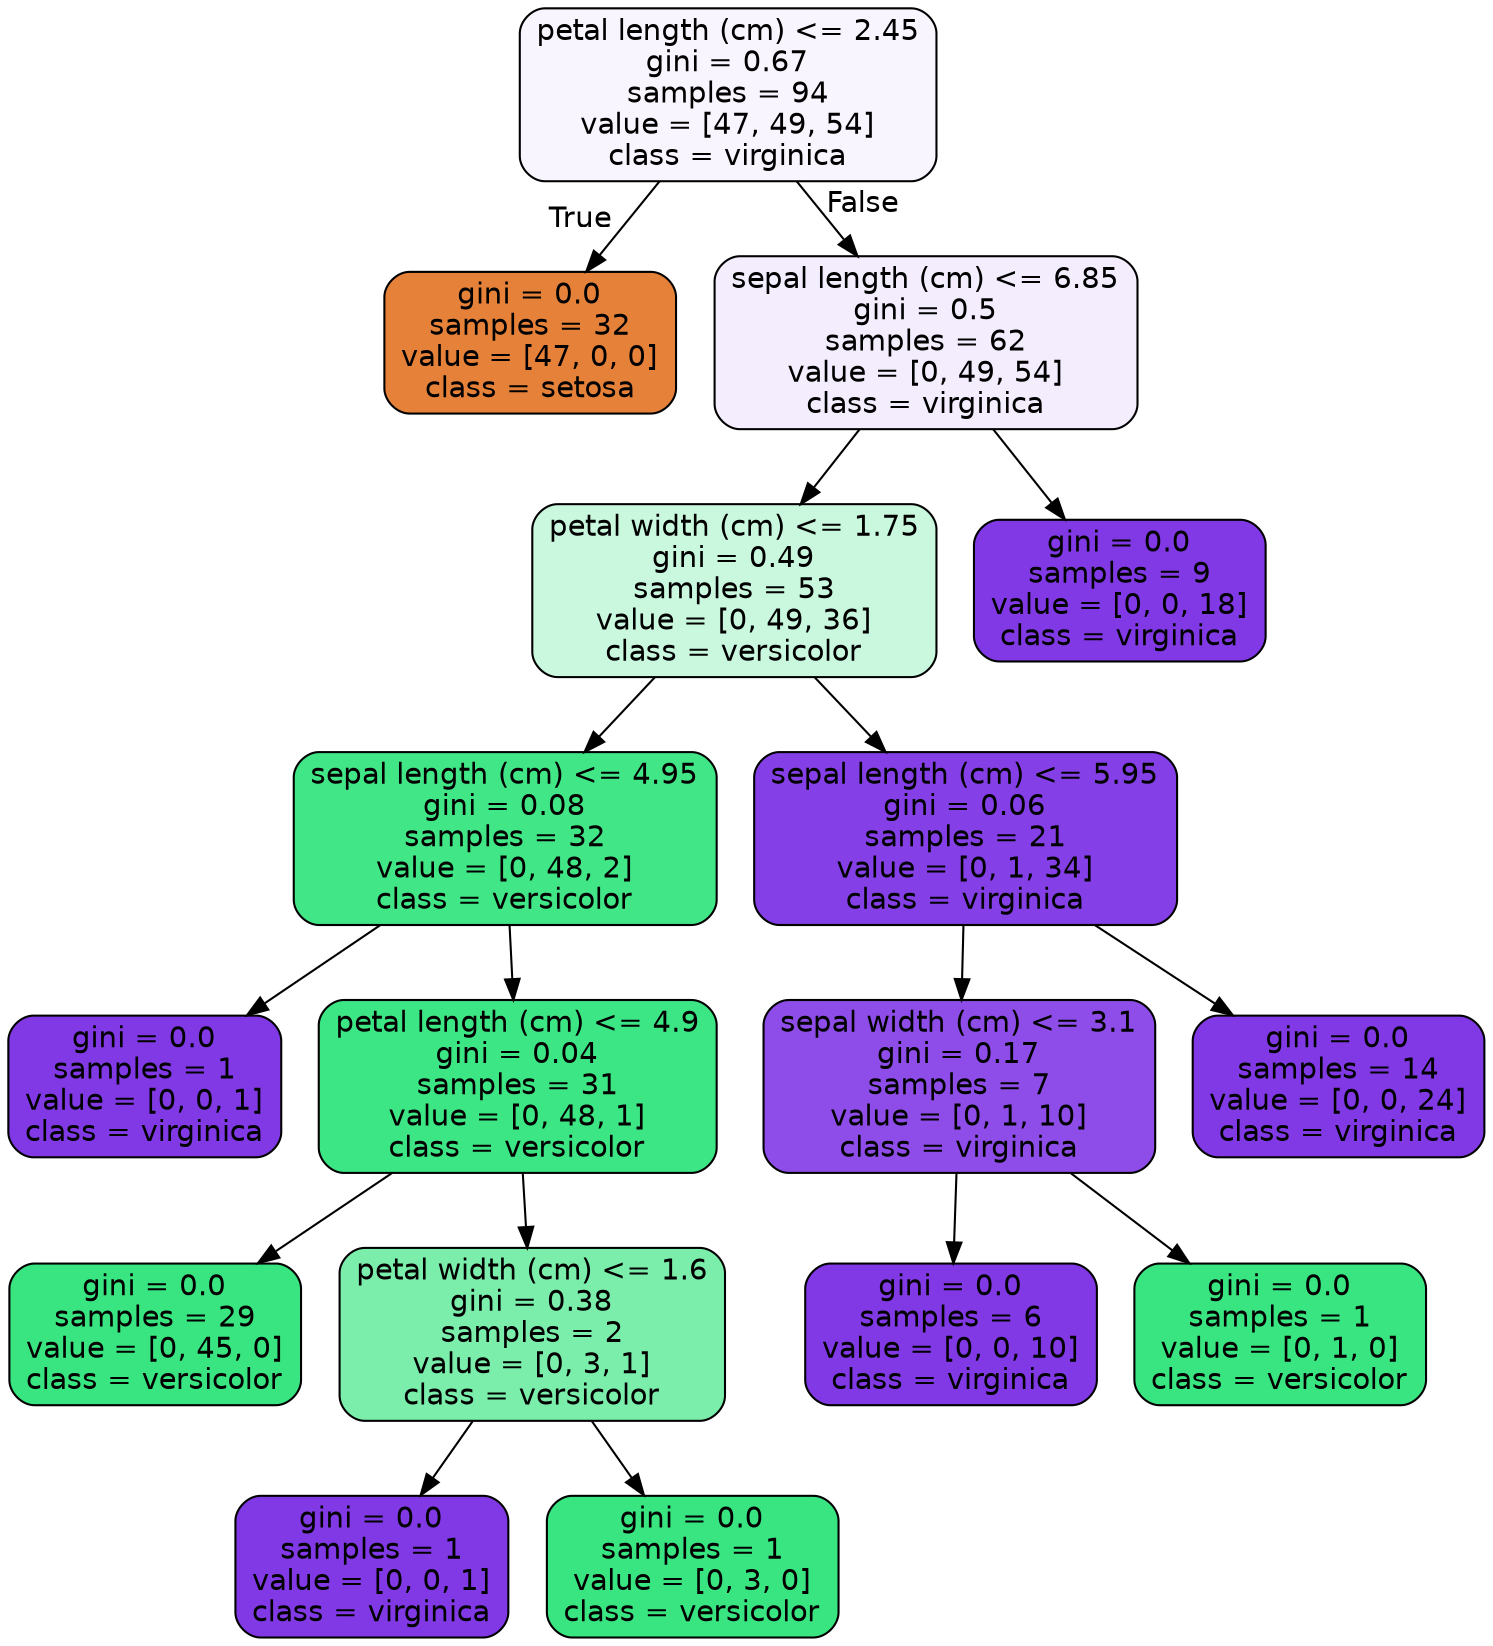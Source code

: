 digraph Tree {
node [shape=box, style="filled, rounded", color="black", fontname=helvetica] ;
edge [fontname=helvetica] ;
0 [label="petal length (cm) <= 2.45\ngini = 0.67\nsamples = 94\nvalue = [47, 49, 54]\nclass = virginica", fillcolor="#f9f5fe"] ;
1 [label="gini = 0.0\nsamples = 32\nvalue = [47, 0, 0]\nclass = setosa", fillcolor="#e58139"] ;
0 -> 1 [labeldistance=2.5, labelangle=45, headlabel="True"] ;
2 [label="sepal length (cm) <= 6.85\ngini = 0.5\nsamples = 62\nvalue = [0, 49, 54]\nclass = virginica", fillcolor="#f3edfd"] ;
0 -> 2 [labeldistance=2.5, labelangle=-45, headlabel="False"] ;
3 [label="petal width (cm) <= 1.75\ngini = 0.49\nsamples = 53\nvalue = [0, 49, 36]\nclass = versicolor", fillcolor="#caf8de"] ;
2 -> 3 ;
4 [label="sepal length (cm) <= 4.95\ngini = 0.08\nsamples = 32\nvalue = [0, 48, 2]\nclass = versicolor", fillcolor="#41e686"] ;
3 -> 4 ;
5 [label="gini = 0.0\nsamples = 1\nvalue = [0, 0, 1]\nclass = virginica", fillcolor="#8139e5"] ;
4 -> 5 ;
6 [label="petal length (cm) <= 4.9\ngini = 0.04\nsamples = 31\nvalue = [0, 48, 1]\nclass = versicolor", fillcolor="#3de684"] ;
4 -> 6 ;
7 [label="gini = 0.0\nsamples = 29\nvalue = [0, 45, 0]\nclass = versicolor", fillcolor="#39e581"] ;
6 -> 7 ;
8 [label="petal width (cm) <= 1.6\ngini = 0.38\nsamples = 2\nvalue = [0, 3, 1]\nclass = versicolor", fillcolor="#7beeab"] ;
6 -> 8 ;
9 [label="gini = 0.0\nsamples = 1\nvalue = [0, 0, 1]\nclass = virginica", fillcolor="#8139e5"] ;
8 -> 9 ;
10 [label="gini = 0.0\nsamples = 1\nvalue = [0, 3, 0]\nclass = versicolor", fillcolor="#39e581"] ;
8 -> 10 ;
11 [label="sepal length (cm) <= 5.95\ngini = 0.06\nsamples = 21\nvalue = [0, 1, 34]\nclass = virginica", fillcolor="#853fe6"] ;
3 -> 11 ;
12 [label="sepal width (cm) <= 3.1\ngini = 0.17\nsamples = 7\nvalue = [0, 1, 10]\nclass = virginica", fillcolor="#8e4de8"] ;
11 -> 12 ;
13 [label="gini = 0.0\nsamples = 6\nvalue = [0, 0, 10]\nclass = virginica", fillcolor="#8139e5"] ;
12 -> 13 ;
14 [label="gini = 0.0\nsamples = 1\nvalue = [0, 1, 0]\nclass = versicolor", fillcolor="#39e581"] ;
12 -> 14 ;
15 [label="gini = 0.0\nsamples = 14\nvalue = [0, 0, 24]\nclass = virginica", fillcolor="#8139e5"] ;
11 -> 15 ;
16 [label="gini = 0.0\nsamples = 9\nvalue = [0, 0, 18]\nclass = virginica", fillcolor="#8139e5"] ;
2 -> 16 ;
}